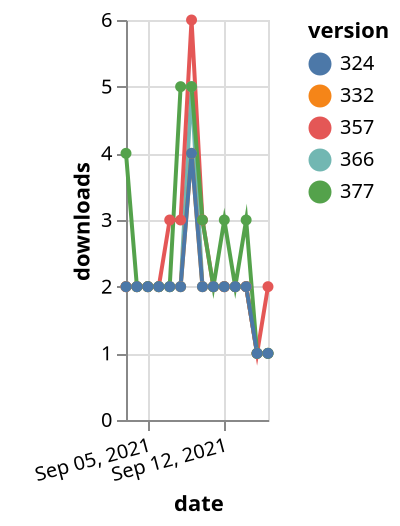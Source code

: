 {"$schema": "https://vega.github.io/schema/vega-lite/v5.json", "description": "A simple bar chart with embedded data.", "data": {"values": [{"date": "2021-09-03", "total": 2326, "delta": 2, "version": "366"}, {"date": "2021-09-04", "total": 2328, "delta": 2, "version": "366"}, {"date": "2021-09-05", "total": 2330, "delta": 2, "version": "366"}, {"date": "2021-09-06", "total": 2332, "delta": 2, "version": "366"}, {"date": "2021-09-07", "total": 2334, "delta": 2, "version": "366"}, {"date": "2021-09-08", "total": 2336, "delta": 2, "version": "366"}, {"date": "2021-09-09", "total": 2341, "delta": 5, "version": "366"}, {"date": "2021-09-10", "total": 2343, "delta": 2, "version": "366"}, {"date": "2021-09-11", "total": 2345, "delta": 2, "version": "366"}, {"date": "2021-09-12", "total": 2347, "delta": 2, "version": "366"}, {"date": "2021-09-13", "total": 2349, "delta": 2, "version": "366"}, {"date": "2021-09-14", "total": 2351, "delta": 2, "version": "366"}, {"date": "2021-09-15", "total": 2352, "delta": 1, "version": "366"}, {"date": "2021-09-16", "total": 2353, "delta": 1, "version": "366"}, {"date": "2021-09-03", "total": 2944, "delta": 2, "version": "357"}, {"date": "2021-09-04", "total": 2946, "delta": 2, "version": "357"}, {"date": "2021-09-05", "total": 2948, "delta": 2, "version": "357"}, {"date": "2021-09-06", "total": 2950, "delta": 2, "version": "357"}, {"date": "2021-09-07", "total": 2953, "delta": 3, "version": "357"}, {"date": "2021-09-08", "total": 2956, "delta": 3, "version": "357"}, {"date": "2021-09-09", "total": 2962, "delta": 6, "version": "357"}, {"date": "2021-09-10", "total": 2965, "delta": 3, "version": "357"}, {"date": "2021-09-11", "total": 2967, "delta": 2, "version": "357"}, {"date": "2021-09-12", "total": 2969, "delta": 2, "version": "357"}, {"date": "2021-09-13", "total": 2971, "delta": 2, "version": "357"}, {"date": "2021-09-14", "total": 2973, "delta": 2, "version": "357"}, {"date": "2021-09-15", "total": 2974, "delta": 1, "version": "357"}, {"date": "2021-09-16", "total": 2976, "delta": 2, "version": "357"}, {"date": "2021-09-03", "total": 2744, "delta": 2, "version": "332"}, {"date": "2021-09-04", "total": 2746, "delta": 2, "version": "332"}, {"date": "2021-09-05", "total": 2748, "delta": 2, "version": "332"}, {"date": "2021-09-06", "total": 2750, "delta": 2, "version": "332"}, {"date": "2021-09-07", "total": 2752, "delta": 2, "version": "332"}, {"date": "2021-09-08", "total": 2754, "delta": 2, "version": "332"}, {"date": "2021-09-09", "total": 2758, "delta": 4, "version": "332"}, {"date": "2021-09-10", "total": 2760, "delta": 2, "version": "332"}, {"date": "2021-09-11", "total": 2762, "delta": 2, "version": "332"}, {"date": "2021-09-12", "total": 2764, "delta": 2, "version": "332"}, {"date": "2021-09-13", "total": 2766, "delta": 2, "version": "332"}, {"date": "2021-09-14", "total": 2768, "delta": 2, "version": "332"}, {"date": "2021-09-15", "total": 2769, "delta": 1, "version": "332"}, {"date": "2021-09-16", "total": 2770, "delta": 1, "version": "332"}, {"date": "2021-09-03", "total": 2125, "delta": 4, "version": "377"}, {"date": "2021-09-04", "total": 2127, "delta": 2, "version": "377"}, {"date": "2021-09-05", "total": 2129, "delta": 2, "version": "377"}, {"date": "2021-09-06", "total": 2131, "delta": 2, "version": "377"}, {"date": "2021-09-07", "total": 2133, "delta": 2, "version": "377"}, {"date": "2021-09-08", "total": 2138, "delta": 5, "version": "377"}, {"date": "2021-09-09", "total": 2143, "delta": 5, "version": "377"}, {"date": "2021-09-10", "total": 2146, "delta": 3, "version": "377"}, {"date": "2021-09-11", "total": 2148, "delta": 2, "version": "377"}, {"date": "2021-09-12", "total": 2151, "delta": 3, "version": "377"}, {"date": "2021-09-13", "total": 2153, "delta": 2, "version": "377"}, {"date": "2021-09-14", "total": 2156, "delta": 3, "version": "377"}, {"date": "2021-09-15", "total": 2157, "delta": 1, "version": "377"}, {"date": "2021-09-16", "total": 2158, "delta": 1, "version": "377"}, {"date": "2021-09-03", "total": 2528, "delta": 2, "version": "324"}, {"date": "2021-09-04", "total": 2530, "delta": 2, "version": "324"}, {"date": "2021-09-05", "total": 2532, "delta": 2, "version": "324"}, {"date": "2021-09-06", "total": 2534, "delta": 2, "version": "324"}, {"date": "2021-09-07", "total": 2536, "delta": 2, "version": "324"}, {"date": "2021-09-08", "total": 2538, "delta": 2, "version": "324"}, {"date": "2021-09-09", "total": 2542, "delta": 4, "version": "324"}, {"date": "2021-09-10", "total": 2544, "delta": 2, "version": "324"}, {"date": "2021-09-11", "total": 2546, "delta": 2, "version": "324"}, {"date": "2021-09-12", "total": 2548, "delta": 2, "version": "324"}, {"date": "2021-09-13", "total": 2550, "delta": 2, "version": "324"}, {"date": "2021-09-14", "total": 2552, "delta": 2, "version": "324"}, {"date": "2021-09-15", "total": 2553, "delta": 1, "version": "324"}, {"date": "2021-09-16", "total": 2554, "delta": 1, "version": "324"}]}, "width": "container", "mark": {"type": "line", "point": {"filled": true}}, "encoding": {"x": {"field": "date", "type": "temporal", "timeUnit": "yearmonthdate", "title": "date", "axis": {"labelAngle": -15}}, "y": {"field": "delta", "type": "quantitative", "title": "downloads"}, "color": {"field": "version", "type": "nominal"}, "tooltip": {"field": "delta"}}}